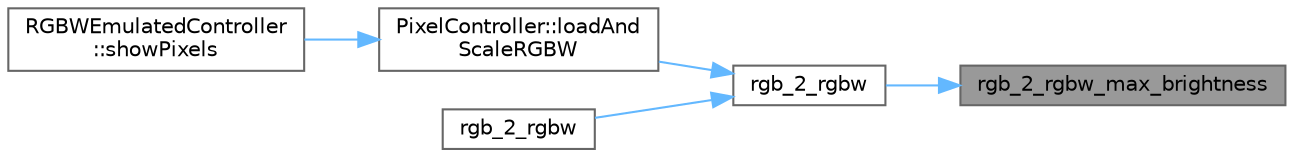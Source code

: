 digraph "rgb_2_rgbw_max_brightness"
{
 // LATEX_PDF_SIZE
  bgcolor="transparent";
  edge [fontname=Helvetica,fontsize=10,labelfontname=Helvetica,labelfontsize=10];
  node [fontname=Helvetica,fontsize=10,shape=box,height=0.2,width=0.4];
  rankdir="RL";
  Node1 [id="Node000001",label="rgb_2_rgbw_max_brightness",height=0.2,width=0.4,color="gray40", fillcolor="grey60", style="filled", fontcolor="black",tooltip="The minimum brigthness of the RGB channels is used to set the W channel."];
  Node1 -> Node2 [id="edge1_Node000001_Node000002",dir="back",color="steelblue1",style="solid",tooltip=" "];
  Node2 [id="Node000002",label="rgb_2_rgbw",height=0.2,width=0.4,color="grey40", fillcolor="white", style="filled",URL="$d7/dbb/rgbw_8h_ae9cf94c7bddcd484c4f03b0c69b7770a.html#ae9cf94c7bddcd484c4f03b0c69b7770a",tooltip="Converts RGB to RGBW using one of the functions."];
  Node2 -> Node3 [id="edge2_Node000002_Node000003",dir="back",color="steelblue1",style="solid",tooltip=" "];
  Node3 [id="Node000003",label="PixelController::loadAnd\lScaleRGBW",height=0.2,width=0.4,color="grey40", fillcolor="white", style="filled",URL="$d0/dee/struct_pixel_controller_aa75c347910343e54b608faf4f4a002bd.html#aa75c347910343e54b608faf4f4a002bd",tooltip=" "];
  Node3 -> Node4 [id="edge3_Node000003_Node000004",dir="back",color="steelblue1",style="solid",tooltip=" "];
  Node4 [id="Node000004",label="RGBWEmulatedController\l::showPixels",height=0.2,width=0.4,color="grey40", fillcolor="white", style="filled",URL="$d5/d83/class_r_g_b_w_emulated_controller_aba9a2f023f2950dbcdf3c2482f765350.html#aba9a2f023f2950dbcdf3c2482f765350",tooltip="Send the LED data to the strip."];
  Node2 -> Node5 [id="edge4_Node000002_Node000005",dir="back",color="steelblue1",style="solid",tooltip=" "];
  Node5 [id="Node000005",label="rgb_2_rgbw",height=0.2,width=0.4,color="grey40", fillcolor="white", style="filled",URL="$d7/dbb/rgbw_8h_a805fb8e51eafd6f8bd25ea28e0f0990c.html#a805fb8e51eafd6f8bd25ea28e0f0990c",tooltip=" "];
}
